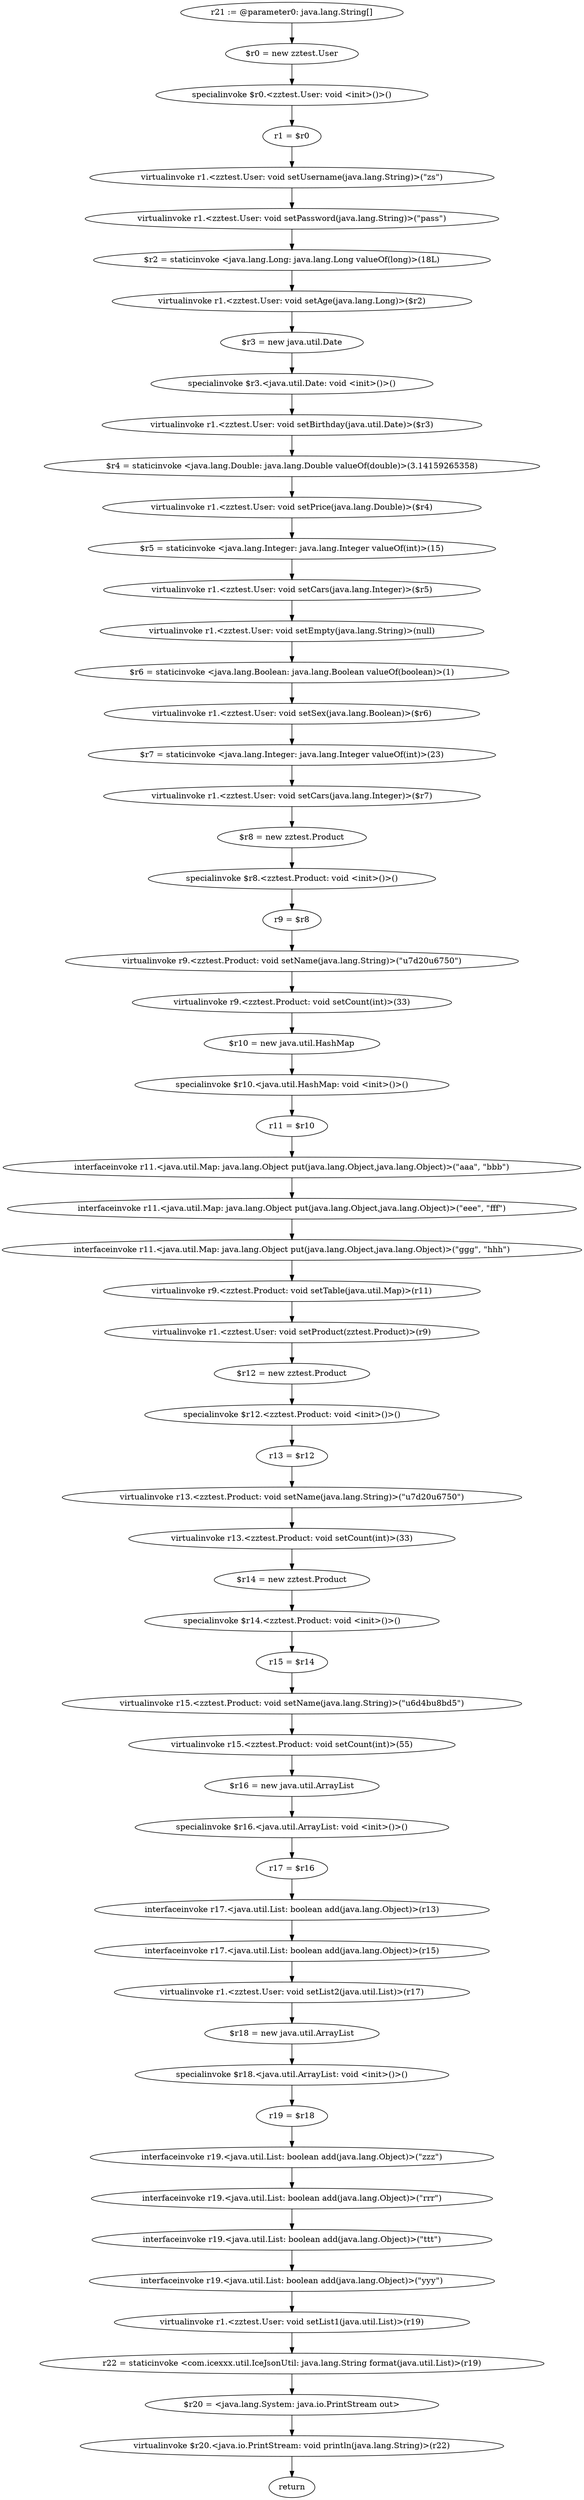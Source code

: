 digraph "unitGraph" {
    "r21 := @parameter0: java.lang.String[]"
    "$r0 = new zztest.User"
    "specialinvoke $r0.<zztest.User: void <init>()>()"
    "r1 = $r0"
    "virtualinvoke r1.<zztest.User: void setUsername(java.lang.String)>(\"zs\")"
    "virtualinvoke r1.<zztest.User: void setPassword(java.lang.String)>(\"pass\")"
    "$r2 = staticinvoke <java.lang.Long: java.lang.Long valueOf(long)>(18L)"
    "virtualinvoke r1.<zztest.User: void setAge(java.lang.Long)>($r2)"
    "$r3 = new java.util.Date"
    "specialinvoke $r3.<java.util.Date: void <init>()>()"
    "virtualinvoke r1.<zztest.User: void setBirthday(java.util.Date)>($r3)"
    "$r4 = staticinvoke <java.lang.Double: java.lang.Double valueOf(double)>(3.14159265358)"
    "virtualinvoke r1.<zztest.User: void setPrice(java.lang.Double)>($r4)"
    "$r5 = staticinvoke <java.lang.Integer: java.lang.Integer valueOf(int)>(15)"
    "virtualinvoke r1.<zztest.User: void setCars(java.lang.Integer)>($r5)"
    "virtualinvoke r1.<zztest.User: void setEmpty(java.lang.String)>(null)"
    "$r6 = staticinvoke <java.lang.Boolean: java.lang.Boolean valueOf(boolean)>(1)"
    "virtualinvoke r1.<zztest.User: void setSex(java.lang.Boolean)>($r6)"
    "$r7 = staticinvoke <java.lang.Integer: java.lang.Integer valueOf(int)>(23)"
    "virtualinvoke r1.<zztest.User: void setCars(java.lang.Integer)>($r7)"
    "$r8 = new zztest.Product"
    "specialinvoke $r8.<zztest.Product: void <init>()>()"
    "r9 = $r8"
    "virtualinvoke r9.<zztest.Product: void setName(java.lang.String)>(\"\u7d20\u6750\")"
    "virtualinvoke r9.<zztest.Product: void setCount(int)>(33)"
    "$r10 = new java.util.HashMap"
    "specialinvoke $r10.<java.util.HashMap: void <init>()>()"
    "r11 = $r10"
    "interfaceinvoke r11.<java.util.Map: java.lang.Object put(java.lang.Object,java.lang.Object)>(\"aaa\", \"bbb\")"
    "interfaceinvoke r11.<java.util.Map: java.lang.Object put(java.lang.Object,java.lang.Object)>(\"eee\", \"fff\")"
    "interfaceinvoke r11.<java.util.Map: java.lang.Object put(java.lang.Object,java.lang.Object)>(\"ggg\", \"hhh\")"
    "virtualinvoke r9.<zztest.Product: void setTable(java.util.Map)>(r11)"
    "virtualinvoke r1.<zztest.User: void setProduct(zztest.Product)>(r9)"
    "$r12 = new zztest.Product"
    "specialinvoke $r12.<zztest.Product: void <init>()>()"
    "r13 = $r12"
    "virtualinvoke r13.<zztest.Product: void setName(java.lang.String)>(\"\u7d20\u6750\")"
    "virtualinvoke r13.<zztest.Product: void setCount(int)>(33)"
    "$r14 = new zztest.Product"
    "specialinvoke $r14.<zztest.Product: void <init>()>()"
    "r15 = $r14"
    "virtualinvoke r15.<zztest.Product: void setName(java.lang.String)>(\"\u6d4b\u8bd5\")"
    "virtualinvoke r15.<zztest.Product: void setCount(int)>(55)"
    "$r16 = new java.util.ArrayList"
    "specialinvoke $r16.<java.util.ArrayList: void <init>()>()"
    "r17 = $r16"
    "interfaceinvoke r17.<java.util.List: boolean add(java.lang.Object)>(r13)"
    "interfaceinvoke r17.<java.util.List: boolean add(java.lang.Object)>(r15)"
    "virtualinvoke r1.<zztest.User: void setList2(java.util.List)>(r17)"
    "$r18 = new java.util.ArrayList"
    "specialinvoke $r18.<java.util.ArrayList: void <init>()>()"
    "r19 = $r18"
    "interfaceinvoke r19.<java.util.List: boolean add(java.lang.Object)>(\"zzz\")"
    "interfaceinvoke r19.<java.util.List: boolean add(java.lang.Object)>(\"rrr\")"
    "interfaceinvoke r19.<java.util.List: boolean add(java.lang.Object)>(\"ttt\")"
    "interfaceinvoke r19.<java.util.List: boolean add(java.lang.Object)>(\"yyy\")"
    "virtualinvoke r1.<zztest.User: void setList1(java.util.List)>(r19)"
    "r22 = staticinvoke <com.icexxx.util.IceJsonUtil: java.lang.String format(java.util.List)>(r19)"
    "$r20 = <java.lang.System: java.io.PrintStream out>"
    "virtualinvoke $r20.<java.io.PrintStream: void println(java.lang.String)>(r22)"
    "return"
    "r21 := @parameter0: java.lang.String[]"->"$r0 = new zztest.User";
    "$r0 = new zztest.User"->"specialinvoke $r0.<zztest.User: void <init>()>()";
    "specialinvoke $r0.<zztest.User: void <init>()>()"->"r1 = $r0";
    "r1 = $r0"->"virtualinvoke r1.<zztest.User: void setUsername(java.lang.String)>(\"zs\")";
    "virtualinvoke r1.<zztest.User: void setUsername(java.lang.String)>(\"zs\")"->"virtualinvoke r1.<zztest.User: void setPassword(java.lang.String)>(\"pass\")";
    "virtualinvoke r1.<zztest.User: void setPassword(java.lang.String)>(\"pass\")"->"$r2 = staticinvoke <java.lang.Long: java.lang.Long valueOf(long)>(18L)";
    "$r2 = staticinvoke <java.lang.Long: java.lang.Long valueOf(long)>(18L)"->"virtualinvoke r1.<zztest.User: void setAge(java.lang.Long)>($r2)";
    "virtualinvoke r1.<zztest.User: void setAge(java.lang.Long)>($r2)"->"$r3 = new java.util.Date";
    "$r3 = new java.util.Date"->"specialinvoke $r3.<java.util.Date: void <init>()>()";
    "specialinvoke $r3.<java.util.Date: void <init>()>()"->"virtualinvoke r1.<zztest.User: void setBirthday(java.util.Date)>($r3)";
    "virtualinvoke r1.<zztest.User: void setBirthday(java.util.Date)>($r3)"->"$r4 = staticinvoke <java.lang.Double: java.lang.Double valueOf(double)>(3.14159265358)";
    "$r4 = staticinvoke <java.lang.Double: java.lang.Double valueOf(double)>(3.14159265358)"->"virtualinvoke r1.<zztest.User: void setPrice(java.lang.Double)>($r4)";
    "virtualinvoke r1.<zztest.User: void setPrice(java.lang.Double)>($r4)"->"$r5 = staticinvoke <java.lang.Integer: java.lang.Integer valueOf(int)>(15)";
    "$r5 = staticinvoke <java.lang.Integer: java.lang.Integer valueOf(int)>(15)"->"virtualinvoke r1.<zztest.User: void setCars(java.lang.Integer)>($r5)";
    "virtualinvoke r1.<zztest.User: void setCars(java.lang.Integer)>($r5)"->"virtualinvoke r1.<zztest.User: void setEmpty(java.lang.String)>(null)";
    "virtualinvoke r1.<zztest.User: void setEmpty(java.lang.String)>(null)"->"$r6 = staticinvoke <java.lang.Boolean: java.lang.Boolean valueOf(boolean)>(1)";
    "$r6 = staticinvoke <java.lang.Boolean: java.lang.Boolean valueOf(boolean)>(1)"->"virtualinvoke r1.<zztest.User: void setSex(java.lang.Boolean)>($r6)";
    "virtualinvoke r1.<zztest.User: void setSex(java.lang.Boolean)>($r6)"->"$r7 = staticinvoke <java.lang.Integer: java.lang.Integer valueOf(int)>(23)";
    "$r7 = staticinvoke <java.lang.Integer: java.lang.Integer valueOf(int)>(23)"->"virtualinvoke r1.<zztest.User: void setCars(java.lang.Integer)>($r7)";
    "virtualinvoke r1.<zztest.User: void setCars(java.lang.Integer)>($r7)"->"$r8 = new zztest.Product";
    "$r8 = new zztest.Product"->"specialinvoke $r8.<zztest.Product: void <init>()>()";
    "specialinvoke $r8.<zztest.Product: void <init>()>()"->"r9 = $r8";
    "r9 = $r8"->"virtualinvoke r9.<zztest.Product: void setName(java.lang.String)>(\"\u7d20\u6750\")";
    "virtualinvoke r9.<zztest.Product: void setName(java.lang.String)>(\"\u7d20\u6750\")"->"virtualinvoke r9.<zztest.Product: void setCount(int)>(33)";
    "virtualinvoke r9.<zztest.Product: void setCount(int)>(33)"->"$r10 = new java.util.HashMap";
    "$r10 = new java.util.HashMap"->"specialinvoke $r10.<java.util.HashMap: void <init>()>()";
    "specialinvoke $r10.<java.util.HashMap: void <init>()>()"->"r11 = $r10";
    "r11 = $r10"->"interfaceinvoke r11.<java.util.Map: java.lang.Object put(java.lang.Object,java.lang.Object)>(\"aaa\", \"bbb\")";
    "interfaceinvoke r11.<java.util.Map: java.lang.Object put(java.lang.Object,java.lang.Object)>(\"aaa\", \"bbb\")"->"interfaceinvoke r11.<java.util.Map: java.lang.Object put(java.lang.Object,java.lang.Object)>(\"eee\", \"fff\")";
    "interfaceinvoke r11.<java.util.Map: java.lang.Object put(java.lang.Object,java.lang.Object)>(\"eee\", \"fff\")"->"interfaceinvoke r11.<java.util.Map: java.lang.Object put(java.lang.Object,java.lang.Object)>(\"ggg\", \"hhh\")";
    "interfaceinvoke r11.<java.util.Map: java.lang.Object put(java.lang.Object,java.lang.Object)>(\"ggg\", \"hhh\")"->"virtualinvoke r9.<zztest.Product: void setTable(java.util.Map)>(r11)";
    "virtualinvoke r9.<zztest.Product: void setTable(java.util.Map)>(r11)"->"virtualinvoke r1.<zztest.User: void setProduct(zztest.Product)>(r9)";
    "virtualinvoke r1.<zztest.User: void setProduct(zztest.Product)>(r9)"->"$r12 = new zztest.Product";
    "$r12 = new zztest.Product"->"specialinvoke $r12.<zztest.Product: void <init>()>()";
    "specialinvoke $r12.<zztest.Product: void <init>()>()"->"r13 = $r12";
    "r13 = $r12"->"virtualinvoke r13.<zztest.Product: void setName(java.lang.String)>(\"\u7d20\u6750\")";
    "virtualinvoke r13.<zztest.Product: void setName(java.lang.String)>(\"\u7d20\u6750\")"->"virtualinvoke r13.<zztest.Product: void setCount(int)>(33)";
    "virtualinvoke r13.<zztest.Product: void setCount(int)>(33)"->"$r14 = new zztest.Product";
    "$r14 = new zztest.Product"->"specialinvoke $r14.<zztest.Product: void <init>()>()";
    "specialinvoke $r14.<zztest.Product: void <init>()>()"->"r15 = $r14";
    "r15 = $r14"->"virtualinvoke r15.<zztest.Product: void setName(java.lang.String)>(\"\u6d4b\u8bd5\")";
    "virtualinvoke r15.<zztest.Product: void setName(java.lang.String)>(\"\u6d4b\u8bd5\")"->"virtualinvoke r15.<zztest.Product: void setCount(int)>(55)";
    "virtualinvoke r15.<zztest.Product: void setCount(int)>(55)"->"$r16 = new java.util.ArrayList";
    "$r16 = new java.util.ArrayList"->"specialinvoke $r16.<java.util.ArrayList: void <init>()>()";
    "specialinvoke $r16.<java.util.ArrayList: void <init>()>()"->"r17 = $r16";
    "r17 = $r16"->"interfaceinvoke r17.<java.util.List: boolean add(java.lang.Object)>(r13)";
    "interfaceinvoke r17.<java.util.List: boolean add(java.lang.Object)>(r13)"->"interfaceinvoke r17.<java.util.List: boolean add(java.lang.Object)>(r15)";
    "interfaceinvoke r17.<java.util.List: boolean add(java.lang.Object)>(r15)"->"virtualinvoke r1.<zztest.User: void setList2(java.util.List)>(r17)";
    "virtualinvoke r1.<zztest.User: void setList2(java.util.List)>(r17)"->"$r18 = new java.util.ArrayList";
    "$r18 = new java.util.ArrayList"->"specialinvoke $r18.<java.util.ArrayList: void <init>()>()";
    "specialinvoke $r18.<java.util.ArrayList: void <init>()>()"->"r19 = $r18";
    "r19 = $r18"->"interfaceinvoke r19.<java.util.List: boolean add(java.lang.Object)>(\"zzz\")";
    "interfaceinvoke r19.<java.util.List: boolean add(java.lang.Object)>(\"zzz\")"->"interfaceinvoke r19.<java.util.List: boolean add(java.lang.Object)>(\"rrr\")";
    "interfaceinvoke r19.<java.util.List: boolean add(java.lang.Object)>(\"rrr\")"->"interfaceinvoke r19.<java.util.List: boolean add(java.lang.Object)>(\"ttt\")";
    "interfaceinvoke r19.<java.util.List: boolean add(java.lang.Object)>(\"ttt\")"->"interfaceinvoke r19.<java.util.List: boolean add(java.lang.Object)>(\"yyy\")";
    "interfaceinvoke r19.<java.util.List: boolean add(java.lang.Object)>(\"yyy\")"->"virtualinvoke r1.<zztest.User: void setList1(java.util.List)>(r19)";
    "virtualinvoke r1.<zztest.User: void setList1(java.util.List)>(r19)"->"r22 = staticinvoke <com.icexxx.util.IceJsonUtil: java.lang.String format(java.util.List)>(r19)";
    "r22 = staticinvoke <com.icexxx.util.IceJsonUtil: java.lang.String format(java.util.List)>(r19)"->"$r20 = <java.lang.System: java.io.PrintStream out>";
    "$r20 = <java.lang.System: java.io.PrintStream out>"->"virtualinvoke $r20.<java.io.PrintStream: void println(java.lang.String)>(r22)";
    "virtualinvoke $r20.<java.io.PrintStream: void println(java.lang.String)>(r22)"->"return";
}
